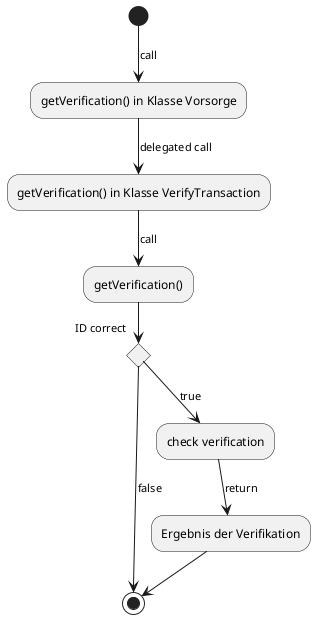 @startuml Aktivitätsdiagram getVerification
(*) -->[call] "getVerification() in Klasse Vorsorge"
 --> [delegated call]"getVerification() in Klasse VerifyTransaction"
  --> [call] "getVerification()"
 if "ID correct" then 
    --> [true]"check verification" as a1
 else 
 ->[false](*)
 endif 
 a1 --> [return] "Ergebnis der Verifikation"
 -->(*)
@enduml